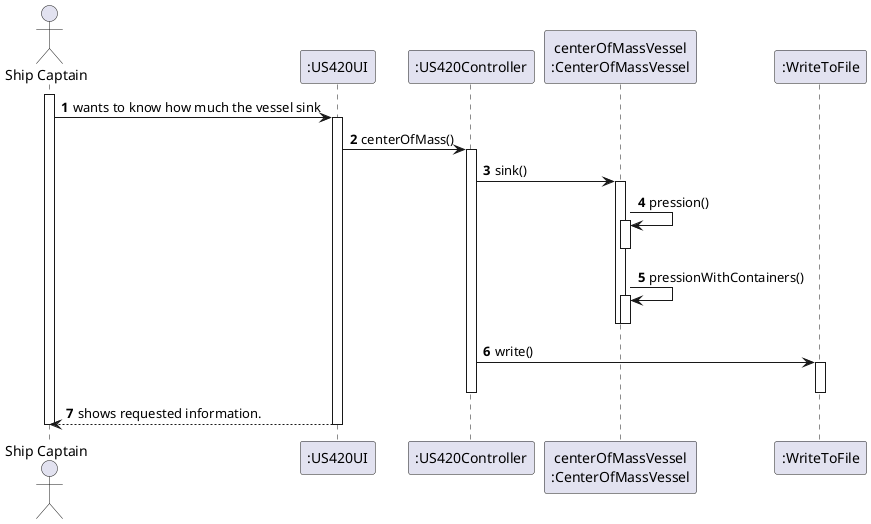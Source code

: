 @startuml
'https://plantuml.com/sequence-diagram

autonumber

actor "Ship Captain" as TM

participant ":US420UI" as SAUI
participant ":US420Controller" as SAC
participant "centerOfMassVessel\n:CenterOfMassVessel" as US
participant ":WriteToFile" as WT



activate TM

TM -> SAUI:  wants to know how much the vessel sink


activate SAUI
SAUI -> SAC: centerOfMass()
activate SAC

SAC -> US: sink()
activate US
US -> US: pression()
activate US
deactivate US

US -> US: pressionWithContainers()
activate US
deactivate US


deactivate US



SAC -> WT: write()
activate WT
deactivate WT

deactivate SAC
SAUI --> TM: shows requested information.

deactivate SAUI
deactivate TM
@enduml